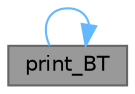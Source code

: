 digraph "print_BT"
{
 // LATEX_PDF_SIZE
  bgcolor="transparent";
  edge [fontname=Helvetica,fontsize=10,labelfontname=Helvetica,labelfontsize=10];
  node [fontname=Helvetica,fontsize=10,shape=box,height=0.2,width=0.4];
  rankdir="LR";
  Node1 [label="print_BT",height=0.2,width=0.4,color="gray40", fillcolor="grey60", style="filled", fontcolor="black",tooltip="BTS printing function."];
  Node1 -> Node1 [color="steelblue1",style="solid"];
}
